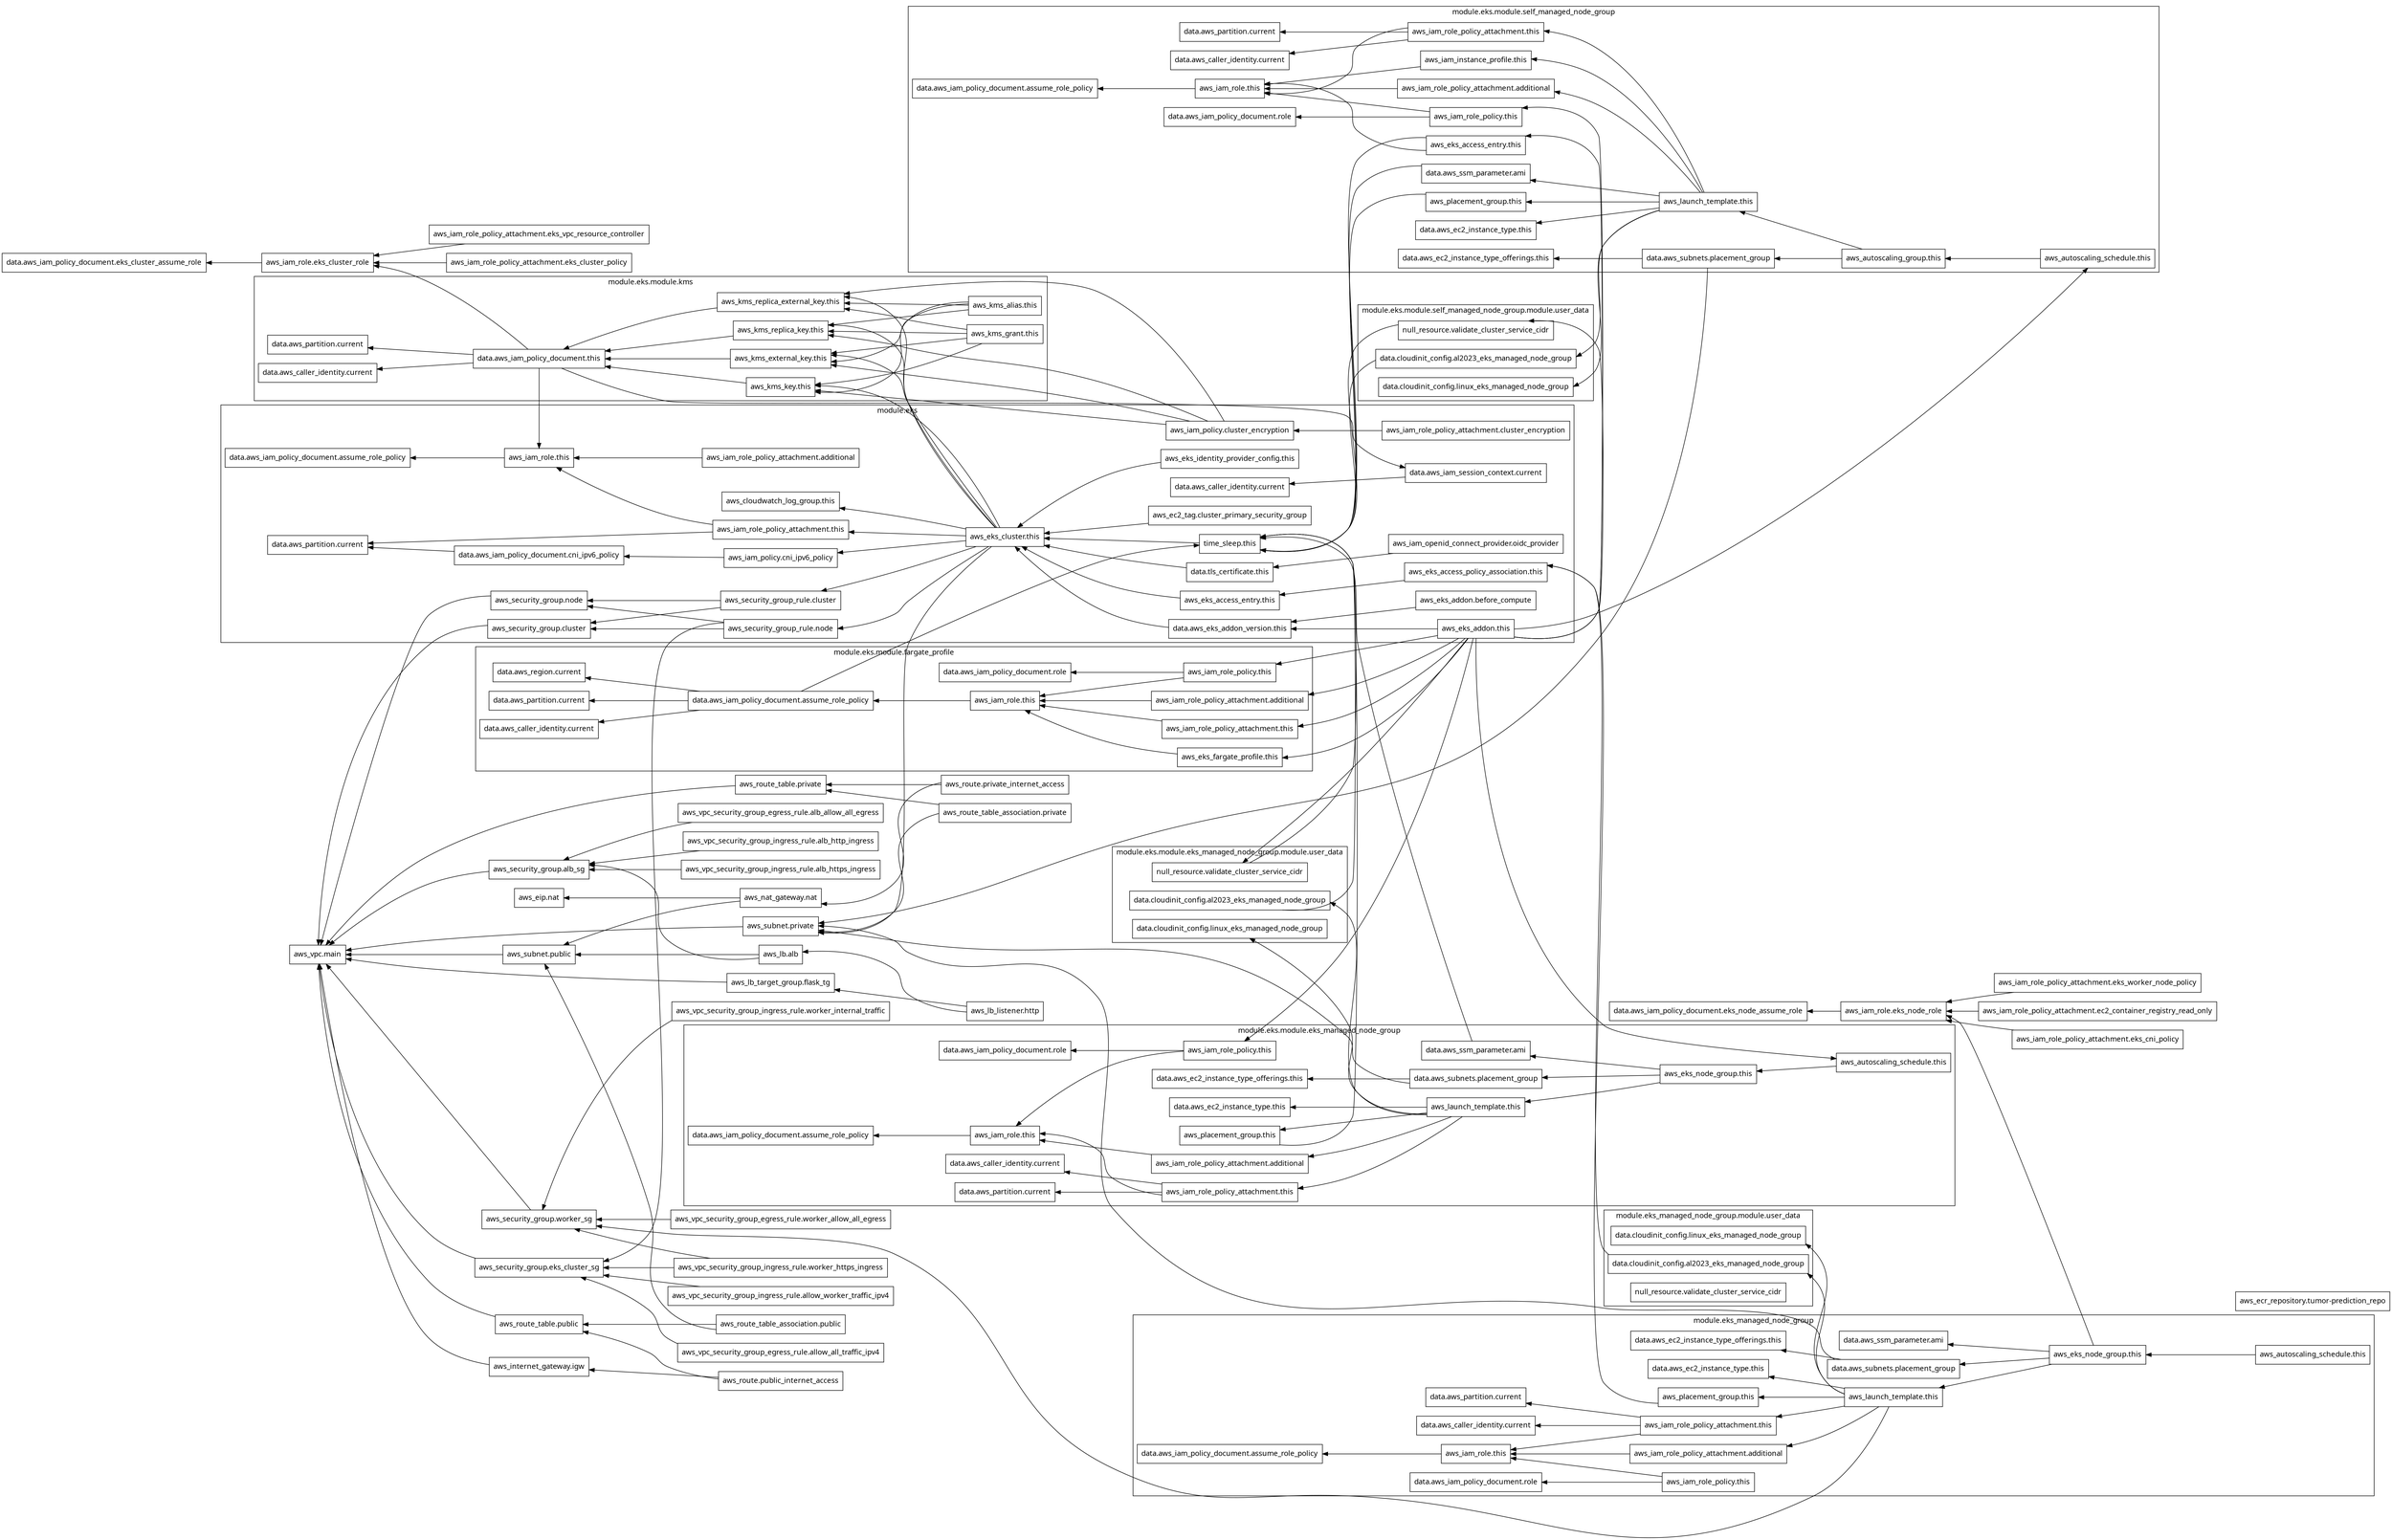 digraph G {
  rankdir = "RL";
  node [shape = rect, fontname = "sans-serif"];
  "data.aws_iam_policy_document.eks_cluster_assume_role" [label="data.aws_iam_policy_document.eks_cluster_assume_role"];
  "data.aws_iam_policy_document.eks_node_assume_role" [label="data.aws_iam_policy_document.eks_node_assume_role"];
  "aws_ecr_repository.tumor-prediction_repo" [label="aws_ecr_repository.tumor-prediction_repo"];
  "aws_eip.nat" [label="aws_eip.nat"];
  "aws_iam_role.eks_cluster_role" [label="aws_iam_role.eks_cluster_role"];
  "aws_iam_role.eks_node_role" [label="aws_iam_role.eks_node_role"];
  "aws_iam_role_policy_attachment.ec2_container_registry_read_only" [label="aws_iam_role_policy_attachment.ec2_container_registry_read_only"];
  "aws_iam_role_policy_attachment.eks_cluster_policy" [label="aws_iam_role_policy_attachment.eks_cluster_policy"];
  "aws_iam_role_policy_attachment.eks_cni_policy" [label="aws_iam_role_policy_attachment.eks_cni_policy"];
  "aws_iam_role_policy_attachment.eks_vpc_resource_controller" [label="aws_iam_role_policy_attachment.eks_vpc_resource_controller"];
  "aws_iam_role_policy_attachment.eks_worker_node_policy" [label="aws_iam_role_policy_attachment.eks_worker_node_policy"];
  "aws_internet_gateway.igw" [label="aws_internet_gateway.igw"];
  "aws_lb.alb" [label="aws_lb.alb"];
  "aws_lb_listener.http" [label="aws_lb_listener.http"];
  "aws_lb_target_group.flask_tg" [label="aws_lb_target_group.flask_tg"];
  "aws_nat_gateway.nat" [label="aws_nat_gateway.nat"];
  "aws_route.private_internet_access" [label="aws_route.private_internet_access"];
  "aws_route.public_internet_access" [label="aws_route.public_internet_access"];
  "aws_route_table.private" [label="aws_route_table.private"];
  "aws_route_table.public" [label="aws_route_table.public"];
  "aws_route_table_association.private" [label="aws_route_table_association.private"];
  "aws_route_table_association.public" [label="aws_route_table_association.public"];
  "aws_security_group.alb_sg" [label="aws_security_group.alb_sg"];
  "aws_security_group.eks_cluster_sg" [label="aws_security_group.eks_cluster_sg"];
  "aws_security_group.worker_sg" [label="aws_security_group.worker_sg"];
  "aws_subnet.private" [label="aws_subnet.private"];
  "aws_subnet.public" [label="aws_subnet.public"];
  "aws_vpc.main" [label="aws_vpc.main"];
  "aws_vpc_security_group_egress_rule.alb_allow_all_egress" [label="aws_vpc_security_group_egress_rule.alb_allow_all_egress"];
  "aws_vpc_security_group_egress_rule.allow_all_traffic_ipv4" [label="aws_vpc_security_group_egress_rule.allow_all_traffic_ipv4"];
  "aws_vpc_security_group_egress_rule.worker_allow_all_egress" [label="aws_vpc_security_group_egress_rule.worker_allow_all_egress"];
  "aws_vpc_security_group_ingress_rule.alb_http_ingress" [label="aws_vpc_security_group_ingress_rule.alb_http_ingress"];
  "aws_vpc_security_group_ingress_rule.alb_https_ingress" [label="aws_vpc_security_group_ingress_rule.alb_https_ingress"];
  "aws_vpc_security_group_ingress_rule.allow_worker_traffic_ipv4" [label="aws_vpc_security_group_ingress_rule.allow_worker_traffic_ipv4"];
  "aws_vpc_security_group_ingress_rule.worker_https_ingress" [label="aws_vpc_security_group_ingress_rule.worker_https_ingress"];
  "aws_vpc_security_group_ingress_rule.worker_internal_traffic" [label="aws_vpc_security_group_ingress_rule.worker_internal_traffic"];
  subgraph "cluster_module.eks" {
    label = "module.eks"
    fontname = "sans-serif"
    "module.eks.data.aws_caller_identity.current" [label="data.aws_caller_identity.current"];
    "module.eks.data.aws_eks_addon_version.this" [label="data.aws_eks_addon_version.this"];
    "module.eks.data.aws_iam_policy_document.assume_role_policy" [label="data.aws_iam_policy_document.assume_role_policy"];
    "module.eks.data.aws_iam_policy_document.cni_ipv6_policy" [label="data.aws_iam_policy_document.cni_ipv6_policy"];
    "module.eks.data.aws_iam_session_context.current" [label="data.aws_iam_session_context.current"];
    "module.eks.data.aws_partition.current" [label="data.aws_partition.current"];
    "module.eks.data.tls_certificate.this" [label="data.tls_certificate.this"];
    "module.eks.aws_cloudwatch_log_group.this" [label="aws_cloudwatch_log_group.this"];
    "module.eks.aws_ec2_tag.cluster_primary_security_group" [label="aws_ec2_tag.cluster_primary_security_group"];
    "module.eks.aws_eks_access_entry.this" [label="aws_eks_access_entry.this"];
    "module.eks.aws_eks_access_policy_association.this" [label="aws_eks_access_policy_association.this"];
    "module.eks.aws_eks_addon.before_compute" [label="aws_eks_addon.before_compute"];
    "module.eks.aws_eks_addon.this" [label="aws_eks_addon.this"];
    "module.eks.aws_eks_cluster.this" [label="aws_eks_cluster.this"];
    "module.eks.aws_eks_identity_provider_config.this" [label="aws_eks_identity_provider_config.this"];
    "module.eks.aws_iam_openid_connect_provider.oidc_provider" [label="aws_iam_openid_connect_provider.oidc_provider"];
    "module.eks.aws_iam_policy.cluster_encryption" [label="aws_iam_policy.cluster_encryption"];
    "module.eks.aws_iam_policy.cni_ipv6_policy" [label="aws_iam_policy.cni_ipv6_policy"];
    "module.eks.aws_iam_role.this" [label="aws_iam_role.this"];
    "module.eks.aws_iam_role_policy_attachment.additional" [label="aws_iam_role_policy_attachment.additional"];
    "module.eks.aws_iam_role_policy_attachment.cluster_encryption" [label="aws_iam_role_policy_attachment.cluster_encryption"];
    "module.eks.aws_iam_role_policy_attachment.this" [label="aws_iam_role_policy_attachment.this"];
    "module.eks.aws_security_group.cluster" [label="aws_security_group.cluster"];
    "module.eks.aws_security_group.node" [label="aws_security_group.node"];
    "module.eks.aws_security_group_rule.cluster" [label="aws_security_group_rule.cluster"];
    "module.eks.aws_security_group_rule.node" [label="aws_security_group_rule.node"];
    "module.eks.time_sleep.this" [label="time_sleep.this"];
  }
  subgraph "cluster_module.eks.module.eks_managed_node_group" {
    label = "module.eks.module.eks_managed_node_group"
    fontname = "sans-serif"
    "module.eks.module.eks_managed_node_group.data.aws_caller_identity.current" [label="data.aws_caller_identity.current"];
    "module.eks.module.eks_managed_node_group.data.aws_ec2_instance_type.this" [label="data.aws_ec2_instance_type.this"];
    "module.eks.module.eks_managed_node_group.data.aws_ec2_instance_type_offerings.this" [label="data.aws_ec2_instance_type_offerings.this"];
    "module.eks.module.eks_managed_node_group.data.aws_iam_policy_document.assume_role_policy" [label="data.aws_iam_policy_document.assume_role_policy"];
    "module.eks.module.eks_managed_node_group.data.aws_iam_policy_document.role" [label="data.aws_iam_policy_document.role"];
    "module.eks.module.eks_managed_node_group.data.aws_partition.current" [label="data.aws_partition.current"];
    "module.eks.module.eks_managed_node_group.data.aws_ssm_parameter.ami" [label="data.aws_ssm_parameter.ami"];
    "module.eks.module.eks_managed_node_group.data.aws_subnets.placement_group" [label="data.aws_subnets.placement_group"];
    "module.eks.module.eks_managed_node_group.aws_autoscaling_schedule.this" [label="aws_autoscaling_schedule.this"];
    "module.eks.module.eks_managed_node_group.aws_eks_node_group.this" [label="aws_eks_node_group.this"];
    "module.eks.module.eks_managed_node_group.aws_iam_role.this" [label="aws_iam_role.this"];
    "module.eks.module.eks_managed_node_group.aws_iam_role_policy.this" [label="aws_iam_role_policy.this"];
    "module.eks.module.eks_managed_node_group.aws_iam_role_policy_attachment.additional" [label="aws_iam_role_policy_attachment.additional"];
    "module.eks.module.eks_managed_node_group.aws_iam_role_policy_attachment.this" [label="aws_iam_role_policy_attachment.this"];
    "module.eks.module.eks_managed_node_group.aws_launch_template.this" [label="aws_launch_template.this"];
    "module.eks.module.eks_managed_node_group.aws_placement_group.this" [label="aws_placement_group.this"];
  }
  subgraph "cluster_module.eks.module.eks_managed_node_group.module.user_data" {
    label = "module.eks.module.eks_managed_node_group.module.user_data"
    fontname = "sans-serif"
    "module.eks.module.eks_managed_node_group.module.user_data.data.cloudinit_config.al2023_eks_managed_node_group" [label="data.cloudinit_config.al2023_eks_managed_node_group"];
    "module.eks.module.eks_managed_node_group.module.user_data.data.cloudinit_config.linux_eks_managed_node_group" [label="data.cloudinit_config.linux_eks_managed_node_group"];
    "module.eks.module.eks_managed_node_group.module.user_data.null_resource.validate_cluster_service_cidr" [label="null_resource.validate_cluster_service_cidr"];
  }
  subgraph "cluster_module.eks.module.fargate_profile" {
    label = "module.eks.module.fargate_profile"
    fontname = "sans-serif"
    "module.eks.module.fargate_profile.data.aws_caller_identity.current" [label="data.aws_caller_identity.current"];
    "module.eks.module.fargate_profile.data.aws_iam_policy_document.assume_role_policy" [label="data.aws_iam_policy_document.assume_role_policy"];
    "module.eks.module.fargate_profile.data.aws_iam_policy_document.role" [label="data.aws_iam_policy_document.role"];
    "module.eks.module.fargate_profile.data.aws_partition.current" [label="data.aws_partition.current"];
    "module.eks.module.fargate_profile.data.aws_region.current" [label="data.aws_region.current"];
    "module.eks.module.fargate_profile.aws_eks_fargate_profile.this" [label="aws_eks_fargate_profile.this"];
    "module.eks.module.fargate_profile.aws_iam_role.this" [label="aws_iam_role.this"];
    "module.eks.module.fargate_profile.aws_iam_role_policy.this" [label="aws_iam_role_policy.this"];
    "module.eks.module.fargate_profile.aws_iam_role_policy_attachment.additional" [label="aws_iam_role_policy_attachment.additional"];
    "module.eks.module.fargate_profile.aws_iam_role_policy_attachment.this" [label="aws_iam_role_policy_attachment.this"];
  }
  subgraph "cluster_module.eks.module.kms" {
    label = "module.eks.module.kms"
    fontname = "sans-serif"
    "module.eks.module.kms.data.aws_caller_identity.current" [label="data.aws_caller_identity.current"];
    "module.eks.module.kms.data.aws_iam_policy_document.this" [label="data.aws_iam_policy_document.this"];
    "module.eks.module.kms.data.aws_partition.current" [label="data.aws_partition.current"];
    "module.eks.module.kms.aws_kms_alias.this" [label="aws_kms_alias.this"];
    "module.eks.module.kms.aws_kms_external_key.this" [label="aws_kms_external_key.this"];
    "module.eks.module.kms.aws_kms_grant.this" [label="aws_kms_grant.this"];
    "module.eks.module.kms.aws_kms_key.this" [label="aws_kms_key.this"];
    "module.eks.module.kms.aws_kms_replica_external_key.this" [label="aws_kms_replica_external_key.this"];
    "module.eks.module.kms.aws_kms_replica_key.this" [label="aws_kms_replica_key.this"];
  }
  subgraph "cluster_module.eks.module.self_managed_node_group" {
    label = "module.eks.module.self_managed_node_group"
    fontname = "sans-serif"
    "module.eks.module.self_managed_node_group.data.aws_caller_identity.current" [label="data.aws_caller_identity.current"];
    "module.eks.module.self_managed_node_group.data.aws_ec2_instance_type.this" [label="data.aws_ec2_instance_type.this"];
    "module.eks.module.self_managed_node_group.data.aws_ec2_instance_type_offerings.this" [label="data.aws_ec2_instance_type_offerings.this"];
    "module.eks.module.self_managed_node_group.data.aws_iam_policy_document.assume_role_policy" [label="data.aws_iam_policy_document.assume_role_policy"];
    "module.eks.module.self_managed_node_group.data.aws_iam_policy_document.role" [label="data.aws_iam_policy_document.role"];
    "module.eks.module.self_managed_node_group.data.aws_partition.current" [label="data.aws_partition.current"];
    "module.eks.module.self_managed_node_group.data.aws_ssm_parameter.ami" [label="data.aws_ssm_parameter.ami"];
    "module.eks.module.self_managed_node_group.data.aws_subnets.placement_group" [label="data.aws_subnets.placement_group"];
    "module.eks.module.self_managed_node_group.aws_autoscaling_group.this" [label="aws_autoscaling_group.this"];
    "module.eks.module.self_managed_node_group.aws_autoscaling_schedule.this" [label="aws_autoscaling_schedule.this"];
    "module.eks.module.self_managed_node_group.aws_eks_access_entry.this" [label="aws_eks_access_entry.this"];
    "module.eks.module.self_managed_node_group.aws_iam_instance_profile.this" [label="aws_iam_instance_profile.this"];
    "module.eks.module.self_managed_node_group.aws_iam_role.this" [label="aws_iam_role.this"];
    "module.eks.module.self_managed_node_group.aws_iam_role_policy.this" [label="aws_iam_role_policy.this"];
    "module.eks.module.self_managed_node_group.aws_iam_role_policy_attachment.additional" [label="aws_iam_role_policy_attachment.additional"];
    "module.eks.module.self_managed_node_group.aws_iam_role_policy_attachment.this" [label="aws_iam_role_policy_attachment.this"];
    "module.eks.module.self_managed_node_group.aws_launch_template.this" [label="aws_launch_template.this"];
    "module.eks.module.self_managed_node_group.aws_placement_group.this" [label="aws_placement_group.this"];
  }
  subgraph "cluster_module.eks.module.self_managed_node_group.module.user_data" {
    label = "module.eks.module.self_managed_node_group.module.user_data"
    fontname = "sans-serif"
    "module.eks.module.self_managed_node_group.module.user_data.data.cloudinit_config.al2023_eks_managed_node_group" [label="data.cloudinit_config.al2023_eks_managed_node_group"];
    "module.eks.module.self_managed_node_group.module.user_data.data.cloudinit_config.linux_eks_managed_node_group" [label="data.cloudinit_config.linux_eks_managed_node_group"];
    "module.eks.module.self_managed_node_group.module.user_data.null_resource.validate_cluster_service_cidr" [label="null_resource.validate_cluster_service_cidr"];
  }
  subgraph "cluster_module.eks_managed_node_group" {
    label = "module.eks_managed_node_group"
    fontname = "sans-serif"
    "module.eks_managed_node_group.data.aws_caller_identity.current" [label="data.aws_caller_identity.current"];
    "module.eks_managed_node_group.data.aws_ec2_instance_type.this" [label="data.aws_ec2_instance_type.this"];
    "module.eks_managed_node_group.data.aws_ec2_instance_type_offerings.this" [label="data.aws_ec2_instance_type_offerings.this"];
    "module.eks_managed_node_group.data.aws_iam_policy_document.assume_role_policy" [label="data.aws_iam_policy_document.assume_role_policy"];
    "module.eks_managed_node_group.data.aws_iam_policy_document.role" [label="data.aws_iam_policy_document.role"];
    "module.eks_managed_node_group.data.aws_partition.current" [label="data.aws_partition.current"];
    "module.eks_managed_node_group.data.aws_ssm_parameter.ami" [label="data.aws_ssm_parameter.ami"];
    "module.eks_managed_node_group.data.aws_subnets.placement_group" [label="data.aws_subnets.placement_group"];
    "module.eks_managed_node_group.aws_autoscaling_schedule.this" [label="aws_autoscaling_schedule.this"];
    "module.eks_managed_node_group.aws_eks_node_group.this" [label="aws_eks_node_group.this"];
    "module.eks_managed_node_group.aws_iam_role.this" [label="aws_iam_role.this"];
    "module.eks_managed_node_group.aws_iam_role_policy.this" [label="aws_iam_role_policy.this"];
    "module.eks_managed_node_group.aws_iam_role_policy_attachment.additional" [label="aws_iam_role_policy_attachment.additional"];
    "module.eks_managed_node_group.aws_iam_role_policy_attachment.this" [label="aws_iam_role_policy_attachment.this"];
    "module.eks_managed_node_group.aws_launch_template.this" [label="aws_launch_template.this"];
    "module.eks_managed_node_group.aws_placement_group.this" [label="aws_placement_group.this"];
  }
  subgraph "cluster_module.eks_managed_node_group.module.user_data" {
    label = "module.eks_managed_node_group.module.user_data"
    fontname = "sans-serif"
    "module.eks_managed_node_group.module.user_data.data.cloudinit_config.al2023_eks_managed_node_group" [label="data.cloudinit_config.al2023_eks_managed_node_group"];
    "module.eks_managed_node_group.module.user_data.data.cloudinit_config.linux_eks_managed_node_group" [label="data.cloudinit_config.linux_eks_managed_node_group"];
    "module.eks_managed_node_group.module.user_data.null_resource.validate_cluster_service_cidr" [label="null_resource.validate_cluster_service_cidr"];
  }
  "aws_iam_role.eks_cluster_role" -> "data.aws_iam_policy_document.eks_cluster_assume_role";
  "aws_iam_role.eks_node_role" -> "data.aws_iam_policy_document.eks_node_assume_role";
  "aws_iam_role_policy_attachment.ec2_container_registry_read_only" -> "aws_iam_role.eks_node_role";
  "aws_iam_role_policy_attachment.eks_cluster_policy" -> "aws_iam_role.eks_cluster_role";
  "aws_iam_role_policy_attachment.eks_cni_policy" -> "aws_iam_role.eks_node_role";
  "aws_iam_role_policy_attachment.eks_vpc_resource_controller" -> "aws_iam_role.eks_cluster_role";
  "aws_iam_role_policy_attachment.eks_worker_node_policy" -> "aws_iam_role.eks_node_role";
  "aws_internet_gateway.igw" -> "aws_vpc.main";
  "aws_lb.alb" -> "aws_security_group.alb_sg";
  "aws_lb.alb" -> "aws_subnet.public";
  "aws_lb_listener.http" -> "aws_lb.alb";
  "aws_lb_listener.http" -> "aws_lb_target_group.flask_tg";
  "aws_lb_target_group.flask_tg" -> "aws_vpc.main";
  "aws_nat_gateway.nat" -> "aws_eip.nat";
  "aws_nat_gateway.nat" -> "aws_subnet.public";
  "aws_route.private_internet_access" -> "aws_nat_gateway.nat";
  "aws_route.private_internet_access" -> "aws_route_table.private";
  "aws_route.public_internet_access" -> "aws_internet_gateway.igw";
  "aws_route.public_internet_access" -> "aws_route_table.public";
  "aws_route_table.private" -> "aws_vpc.main";
  "aws_route_table.public" -> "aws_vpc.main";
  "aws_route_table_association.private" -> "aws_route_table.private";
  "aws_route_table_association.private" -> "aws_subnet.private";
  "aws_route_table_association.public" -> "aws_route_table.public";
  "aws_route_table_association.public" -> "aws_subnet.public";
  "aws_security_group.alb_sg" -> "aws_vpc.main";
  "aws_security_group.eks_cluster_sg" -> "aws_vpc.main";
  "aws_security_group.worker_sg" -> "aws_vpc.main";
  "aws_subnet.private" -> "aws_vpc.main";
  "aws_subnet.public" -> "aws_vpc.main";
  "aws_vpc_security_group_egress_rule.alb_allow_all_egress" -> "aws_security_group.alb_sg";
  "aws_vpc_security_group_egress_rule.allow_all_traffic_ipv4" -> "aws_security_group.eks_cluster_sg";
  "aws_vpc_security_group_egress_rule.worker_allow_all_egress" -> "aws_security_group.worker_sg";
  "aws_vpc_security_group_ingress_rule.alb_http_ingress" -> "aws_security_group.alb_sg";
  "aws_vpc_security_group_ingress_rule.alb_https_ingress" -> "aws_security_group.alb_sg";
  "aws_vpc_security_group_ingress_rule.allow_worker_traffic_ipv4" -> "aws_security_group.eks_cluster_sg";
  "aws_vpc_security_group_ingress_rule.worker_https_ingress" -> "aws_security_group.eks_cluster_sg";
  "aws_vpc_security_group_ingress_rule.worker_https_ingress" -> "aws_security_group.worker_sg";
  "aws_vpc_security_group_ingress_rule.worker_internal_traffic" -> "aws_security_group.worker_sg";
  "module.eks.data.aws_eks_addon_version.this" -> "module.eks.aws_eks_cluster.this";
  "module.eks.data.aws_iam_policy_document.cni_ipv6_policy" -> "module.eks.data.aws_partition.current";
  "module.eks.data.aws_iam_session_context.current" -> "module.eks.data.aws_caller_identity.current";
  "module.eks.data.tls_certificate.this" -> "module.eks.aws_eks_cluster.this";
  "module.eks.aws_ec2_tag.cluster_primary_security_group" -> "module.eks.aws_eks_cluster.this";
  "module.eks.aws_eks_access_entry.this" -> "module.eks.aws_eks_cluster.this";
  "module.eks.aws_eks_access_policy_association.this" -> "module.eks.aws_eks_access_entry.this";
  "module.eks.aws_eks_addon.before_compute" -> "module.eks.data.aws_eks_addon_version.this";
  "module.eks.aws_eks_addon.this" -> "module.eks.data.aws_eks_addon_version.this";
  "module.eks.aws_eks_addon.this" -> "module.eks.module.eks_managed_node_group.aws_autoscaling_schedule.this";
  "module.eks.aws_eks_addon.this" -> "module.eks.module.eks_managed_node_group.aws_iam_role_policy.this";
  "module.eks.aws_eks_addon.this" -> "module.eks.module.eks_managed_node_group.module.user_data.null_resource.validate_cluster_service_cidr";
  "module.eks.aws_eks_addon.this" -> "module.eks.module.fargate_profile.aws_eks_fargate_profile.this";
  "module.eks.aws_eks_addon.this" -> "module.eks.module.fargate_profile.aws_iam_role_policy.this";
  "module.eks.aws_eks_addon.this" -> "module.eks.module.fargate_profile.aws_iam_role_policy_attachment.additional";
  "module.eks.aws_eks_addon.this" -> "module.eks.module.fargate_profile.aws_iam_role_policy_attachment.this";
  "module.eks.aws_eks_addon.this" -> "module.eks.module.self_managed_node_group.aws_autoscaling_schedule.this";
  "module.eks.aws_eks_addon.this" -> "module.eks.module.self_managed_node_group.aws_eks_access_entry.this";
  "module.eks.aws_eks_addon.this" -> "module.eks.module.self_managed_node_group.aws_iam_role_policy.this";
  "module.eks.aws_eks_addon.this" -> "module.eks.module.self_managed_node_group.module.user_data.null_resource.validate_cluster_service_cidr";
  "module.eks.aws_eks_cluster.this" -> "aws_subnet.private";
  "module.eks.aws_eks_cluster.this" -> "module.eks.aws_cloudwatch_log_group.this";
  "module.eks.aws_eks_cluster.this" -> "module.eks.aws_iam_policy.cni_ipv6_policy";
  "module.eks.aws_eks_cluster.this" -> "module.eks.aws_iam_role_policy_attachment.this";
  "module.eks.aws_eks_cluster.this" -> "module.eks.aws_security_group_rule.cluster";
  "module.eks.aws_eks_cluster.this" -> "module.eks.aws_security_group_rule.node";
  "module.eks.aws_eks_cluster.this" -> "module.eks.module.kms.aws_kms_external_key.this";
  "module.eks.aws_eks_cluster.this" -> "module.eks.module.kms.aws_kms_key.this";
  "module.eks.aws_eks_cluster.this" -> "module.eks.module.kms.aws_kms_replica_external_key.this";
  "module.eks.aws_eks_cluster.this" -> "module.eks.module.kms.aws_kms_replica_key.this";
  "module.eks.aws_eks_identity_provider_config.this" -> "module.eks.aws_eks_cluster.this";
  "module.eks.aws_iam_openid_connect_provider.oidc_provider" -> "module.eks.data.tls_certificate.this";
  "module.eks.aws_iam_policy.cluster_encryption" -> "module.eks.module.kms.aws_kms_external_key.this";
  "module.eks.aws_iam_policy.cluster_encryption" -> "module.eks.module.kms.aws_kms_key.this";
  "module.eks.aws_iam_policy.cluster_encryption" -> "module.eks.module.kms.aws_kms_replica_external_key.this";
  "module.eks.aws_iam_policy.cluster_encryption" -> "module.eks.module.kms.aws_kms_replica_key.this";
  "module.eks.aws_iam_policy.cni_ipv6_policy" -> "module.eks.data.aws_iam_policy_document.cni_ipv6_policy";
  "module.eks.aws_iam_role.this" -> "module.eks.data.aws_iam_policy_document.assume_role_policy";
  "module.eks.aws_iam_role_policy_attachment.additional" -> "module.eks.aws_iam_role.this";
  "module.eks.aws_iam_role_policy_attachment.cluster_encryption" -> "module.eks.aws_iam_policy.cluster_encryption";
  "module.eks.aws_iam_role_policy_attachment.this" -> "module.eks.data.aws_partition.current";
  "module.eks.aws_iam_role_policy_attachment.this" -> "module.eks.aws_iam_role.this";
  "module.eks.aws_security_group.cluster" -> "aws_vpc.main";
  "module.eks.aws_security_group.node" -> "aws_vpc.main";
  "module.eks.aws_security_group_rule.cluster" -> "module.eks.aws_security_group.cluster";
  "module.eks.aws_security_group_rule.cluster" -> "module.eks.aws_security_group.node";
  "module.eks.aws_security_group_rule.node" -> "aws_security_group.eks_cluster_sg";
  "module.eks.aws_security_group_rule.node" -> "module.eks.aws_security_group.cluster";
  "module.eks.aws_security_group_rule.node" -> "module.eks.aws_security_group.node";
  "module.eks.time_sleep.this" -> "module.eks.aws_eks_cluster.this";
  "module.eks.module.eks_managed_node_group.data.aws_ssm_parameter.ami" -> "module.eks.time_sleep.this";
  "module.eks.module.eks_managed_node_group.data.aws_subnets.placement_group" -> "aws_subnet.private";
  "module.eks.module.eks_managed_node_group.data.aws_subnets.placement_group" -> "module.eks.module.eks_managed_node_group.data.aws_ec2_instance_type_offerings.this";
  "module.eks.module.eks_managed_node_group.aws_autoscaling_schedule.this" -> "module.eks.module.eks_managed_node_group.aws_eks_node_group.this";
  "module.eks.module.eks_managed_node_group.aws_eks_node_group.this" -> "module.eks.module.eks_managed_node_group.data.aws_ssm_parameter.ami";
  "module.eks.module.eks_managed_node_group.aws_eks_node_group.this" -> "module.eks.module.eks_managed_node_group.data.aws_subnets.placement_group";
  "module.eks.module.eks_managed_node_group.aws_eks_node_group.this" -> "module.eks.module.eks_managed_node_group.aws_launch_template.this";
  "module.eks.module.eks_managed_node_group.aws_iam_role.this" -> "module.eks.module.eks_managed_node_group.data.aws_iam_policy_document.assume_role_policy";
  "module.eks.module.eks_managed_node_group.aws_iam_role_policy.this" -> "module.eks.module.eks_managed_node_group.data.aws_iam_policy_document.role";
  "module.eks.module.eks_managed_node_group.aws_iam_role_policy.this" -> "module.eks.module.eks_managed_node_group.aws_iam_role.this";
  "module.eks.module.eks_managed_node_group.aws_iam_role_policy_attachment.additional" -> "module.eks.module.eks_managed_node_group.aws_iam_role.this";
  "module.eks.module.eks_managed_node_group.aws_iam_role_policy_attachment.this" -> "module.eks.module.eks_managed_node_group.data.aws_caller_identity.current";
  "module.eks.module.eks_managed_node_group.aws_iam_role_policy_attachment.this" -> "module.eks.module.eks_managed_node_group.data.aws_partition.current";
  "module.eks.module.eks_managed_node_group.aws_iam_role_policy_attachment.this" -> "module.eks.module.eks_managed_node_group.aws_iam_role.this";
  "module.eks.module.eks_managed_node_group.aws_launch_template.this" -> "module.eks.module.eks_managed_node_group.data.aws_ec2_instance_type.this";
  "module.eks.module.eks_managed_node_group.aws_launch_template.this" -> "module.eks.module.eks_managed_node_group.aws_iam_role_policy_attachment.additional";
  "module.eks.module.eks_managed_node_group.aws_launch_template.this" -> "module.eks.module.eks_managed_node_group.aws_iam_role_policy_attachment.this";
  "module.eks.module.eks_managed_node_group.aws_launch_template.this" -> "module.eks.module.eks_managed_node_group.aws_placement_group.this";
  "module.eks.module.eks_managed_node_group.aws_launch_template.this" -> "module.eks.module.eks_managed_node_group.module.user_data.data.cloudinit_config.al2023_eks_managed_node_group";
  "module.eks.module.eks_managed_node_group.aws_launch_template.this" -> "module.eks.module.eks_managed_node_group.module.user_data.data.cloudinit_config.linux_eks_managed_node_group";
  "module.eks.module.eks_managed_node_group.aws_placement_group.this" -> "module.eks.time_sleep.this";
  "module.eks.module.eks_managed_node_group.module.user_data.data.cloudinit_config.al2023_eks_managed_node_group" -> "module.eks.time_sleep.this";
  "module.eks.module.eks_managed_node_group.module.user_data.null_resource.validate_cluster_service_cidr" -> "module.eks.time_sleep.this";
  "module.eks.module.fargate_profile.data.aws_iam_policy_document.assume_role_policy" -> "module.eks.time_sleep.this";
  "module.eks.module.fargate_profile.data.aws_iam_policy_document.assume_role_policy" -> "module.eks.module.fargate_profile.data.aws_caller_identity.current";
  "module.eks.module.fargate_profile.data.aws_iam_policy_document.assume_role_policy" -> "module.eks.module.fargate_profile.data.aws_partition.current";
  "module.eks.module.fargate_profile.data.aws_iam_policy_document.assume_role_policy" -> "module.eks.module.fargate_profile.data.aws_region.current";
  "module.eks.module.fargate_profile.aws_eks_fargate_profile.this" -> "module.eks.module.fargate_profile.aws_iam_role.this";
  "module.eks.module.fargate_profile.aws_iam_role.this" -> "module.eks.module.fargate_profile.data.aws_iam_policy_document.assume_role_policy";
  "module.eks.module.fargate_profile.aws_iam_role_policy.this" -> "module.eks.module.fargate_profile.data.aws_iam_policy_document.role";
  "module.eks.module.fargate_profile.aws_iam_role_policy.this" -> "module.eks.module.fargate_profile.aws_iam_role.this";
  "module.eks.module.fargate_profile.aws_iam_role_policy_attachment.additional" -> "module.eks.module.fargate_profile.aws_iam_role.this";
  "module.eks.module.fargate_profile.aws_iam_role_policy_attachment.this" -> "module.eks.module.fargate_profile.aws_iam_role.this";
  "module.eks.module.kms.data.aws_iam_policy_document.this" -> "aws_iam_role.eks_cluster_role";
  "module.eks.module.kms.data.aws_iam_policy_document.this" -> "module.eks.data.aws_iam_session_context.current";
  "module.eks.module.kms.data.aws_iam_policy_document.this" -> "module.eks.aws_iam_role.this";
  "module.eks.module.kms.data.aws_iam_policy_document.this" -> "module.eks.module.kms.data.aws_caller_identity.current";
  "module.eks.module.kms.data.aws_iam_policy_document.this" -> "module.eks.module.kms.data.aws_partition.current";
  "module.eks.module.kms.aws_kms_alias.this" -> "module.eks.module.kms.aws_kms_external_key.this";
  "module.eks.module.kms.aws_kms_alias.this" -> "module.eks.module.kms.aws_kms_key.this";
  "module.eks.module.kms.aws_kms_alias.this" -> "module.eks.module.kms.aws_kms_replica_external_key.this";
  "module.eks.module.kms.aws_kms_alias.this" -> "module.eks.module.kms.aws_kms_replica_key.this";
  "module.eks.module.kms.aws_kms_external_key.this" -> "module.eks.module.kms.data.aws_iam_policy_document.this";
  "module.eks.module.kms.aws_kms_grant.this" -> "module.eks.module.kms.aws_kms_external_key.this";
  "module.eks.module.kms.aws_kms_grant.this" -> "module.eks.module.kms.aws_kms_key.this";
  "module.eks.module.kms.aws_kms_grant.this" -> "module.eks.module.kms.aws_kms_replica_external_key.this";
  "module.eks.module.kms.aws_kms_grant.this" -> "module.eks.module.kms.aws_kms_replica_key.this";
  "module.eks.module.kms.aws_kms_key.this" -> "module.eks.module.kms.data.aws_iam_policy_document.this";
  "module.eks.module.kms.aws_kms_replica_external_key.this" -> "module.eks.module.kms.data.aws_iam_policy_document.this";
  "module.eks.module.kms.aws_kms_replica_key.this" -> "module.eks.module.kms.data.aws_iam_policy_document.this";
  "module.eks.module.self_managed_node_group.data.aws_ssm_parameter.ami" -> "module.eks.time_sleep.this";
  "module.eks.module.self_managed_node_group.data.aws_subnets.placement_group" -> "aws_subnet.private";
  "module.eks.module.self_managed_node_group.data.aws_subnets.placement_group" -> "module.eks.module.self_managed_node_group.data.aws_ec2_instance_type_offerings.this";
  "module.eks.module.self_managed_node_group.aws_autoscaling_group.this" -> "module.eks.module.self_managed_node_group.data.aws_subnets.placement_group";
  "module.eks.module.self_managed_node_group.aws_autoscaling_group.this" -> "module.eks.module.self_managed_node_group.aws_launch_template.this";
  "module.eks.module.self_managed_node_group.aws_autoscaling_schedule.this" -> "module.eks.module.self_managed_node_group.aws_autoscaling_group.this";
  "module.eks.module.self_managed_node_group.aws_eks_access_entry.this" -> "module.eks.time_sleep.this";
  "module.eks.module.self_managed_node_group.aws_eks_access_entry.this" -> "module.eks.module.self_managed_node_group.aws_iam_role.this";
  "module.eks.module.self_managed_node_group.aws_iam_instance_profile.this" -> "module.eks.module.self_managed_node_group.aws_iam_role.this";
  "module.eks.module.self_managed_node_group.aws_iam_role.this" -> "module.eks.module.self_managed_node_group.data.aws_iam_policy_document.assume_role_policy";
  "module.eks.module.self_managed_node_group.aws_iam_role_policy.this" -> "module.eks.module.self_managed_node_group.data.aws_iam_policy_document.role";
  "module.eks.module.self_managed_node_group.aws_iam_role_policy.this" -> "module.eks.module.self_managed_node_group.aws_iam_role.this";
  "module.eks.module.self_managed_node_group.aws_iam_role_policy_attachment.additional" -> "module.eks.module.self_managed_node_group.aws_iam_role.this";
  "module.eks.module.self_managed_node_group.aws_iam_role_policy_attachment.this" -> "module.eks.module.self_managed_node_group.data.aws_caller_identity.current";
  "module.eks.module.self_managed_node_group.aws_iam_role_policy_attachment.this" -> "module.eks.module.self_managed_node_group.data.aws_partition.current";
  "module.eks.module.self_managed_node_group.aws_iam_role_policy_attachment.this" -> "module.eks.module.self_managed_node_group.aws_iam_role.this";
  "module.eks.module.self_managed_node_group.aws_launch_template.this" -> "module.eks.module.self_managed_node_group.data.aws_ec2_instance_type.this";
  "module.eks.module.self_managed_node_group.aws_launch_template.this" -> "module.eks.module.self_managed_node_group.data.aws_ssm_parameter.ami";
  "module.eks.module.self_managed_node_group.aws_launch_template.this" -> "module.eks.module.self_managed_node_group.aws_iam_instance_profile.this";
  "module.eks.module.self_managed_node_group.aws_launch_template.this" -> "module.eks.module.self_managed_node_group.aws_iam_role_policy_attachment.additional";
  "module.eks.module.self_managed_node_group.aws_launch_template.this" -> "module.eks.module.self_managed_node_group.aws_iam_role_policy_attachment.this";
  "module.eks.module.self_managed_node_group.aws_launch_template.this" -> "module.eks.module.self_managed_node_group.aws_placement_group.this";
  "module.eks.module.self_managed_node_group.aws_launch_template.this" -> "module.eks.module.self_managed_node_group.module.user_data.data.cloudinit_config.al2023_eks_managed_node_group";
  "module.eks.module.self_managed_node_group.aws_launch_template.this" -> "module.eks.module.self_managed_node_group.module.user_data.data.cloudinit_config.linux_eks_managed_node_group";
  "module.eks.module.self_managed_node_group.aws_placement_group.this" -> "module.eks.time_sleep.this";
  "module.eks.module.self_managed_node_group.module.user_data.data.cloudinit_config.al2023_eks_managed_node_group" -> "module.eks.time_sleep.this";
  "module.eks.module.self_managed_node_group.module.user_data.null_resource.validate_cluster_service_cidr" -> "module.eks.time_sleep.this";
  "module.eks_managed_node_group.data.aws_subnets.placement_group" -> "aws_subnet.private";
  "module.eks_managed_node_group.data.aws_subnets.placement_group" -> "module.eks_managed_node_group.data.aws_ec2_instance_type_offerings.this";
  "module.eks_managed_node_group.aws_autoscaling_schedule.this" -> "module.eks_managed_node_group.aws_eks_node_group.this";
  "module.eks_managed_node_group.aws_eks_node_group.this" -> "aws_iam_role.eks_node_role";
  "module.eks_managed_node_group.aws_eks_node_group.this" -> "module.eks_managed_node_group.data.aws_ssm_parameter.ami";
  "module.eks_managed_node_group.aws_eks_node_group.this" -> "module.eks_managed_node_group.data.aws_subnets.placement_group";
  "module.eks_managed_node_group.aws_eks_node_group.this" -> "module.eks_managed_node_group.aws_launch_template.this";
  "module.eks_managed_node_group.aws_iam_role.this" -> "module.eks_managed_node_group.data.aws_iam_policy_document.assume_role_policy";
  "module.eks_managed_node_group.aws_iam_role_policy.this" -> "module.eks_managed_node_group.data.aws_iam_policy_document.role";
  "module.eks_managed_node_group.aws_iam_role_policy.this" -> "module.eks_managed_node_group.aws_iam_role.this";
  "module.eks_managed_node_group.aws_iam_role_policy_attachment.additional" -> "module.eks_managed_node_group.aws_iam_role.this";
  "module.eks_managed_node_group.aws_iam_role_policy_attachment.this" -> "module.eks_managed_node_group.data.aws_caller_identity.current";
  "module.eks_managed_node_group.aws_iam_role_policy_attachment.this" -> "module.eks_managed_node_group.data.aws_partition.current";
  "module.eks_managed_node_group.aws_iam_role_policy_attachment.this" -> "module.eks_managed_node_group.aws_iam_role.this";
  "module.eks_managed_node_group.aws_launch_template.this" -> "aws_security_group.worker_sg";
  "module.eks_managed_node_group.aws_launch_template.this" -> "module.eks_managed_node_group.data.aws_ec2_instance_type.this";
  "module.eks_managed_node_group.aws_launch_template.this" -> "module.eks_managed_node_group.aws_iam_role_policy_attachment.additional";
  "module.eks_managed_node_group.aws_launch_template.this" -> "module.eks_managed_node_group.aws_iam_role_policy_attachment.this";
  "module.eks_managed_node_group.aws_launch_template.this" -> "module.eks_managed_node_group.aws_placement_group.this";
  "module.eks_managed_node_group.aws_launch_template.this" -> "module.eks_managed_node_group.module.user_data.data.cloudinit_config.al2023_eks_managed_node_group";
  "module.eks_managed_node_group.aws_launch_template.this" -> "module.eks_managed_node_group.module.user_data.data.cloudinit_config.linux_eks_managed_node_group";
  "module.eks_managed_node_group.aws_placement_group.this" -> "module.eks.aws_eks_access_policy_association.this";
  "module.eks_managed_node_group.module.user_data.data.cloudinit_config.al2023_eks_managed_node_group" -> "module.eks.aws_eks_access_policy_association.this";
}
